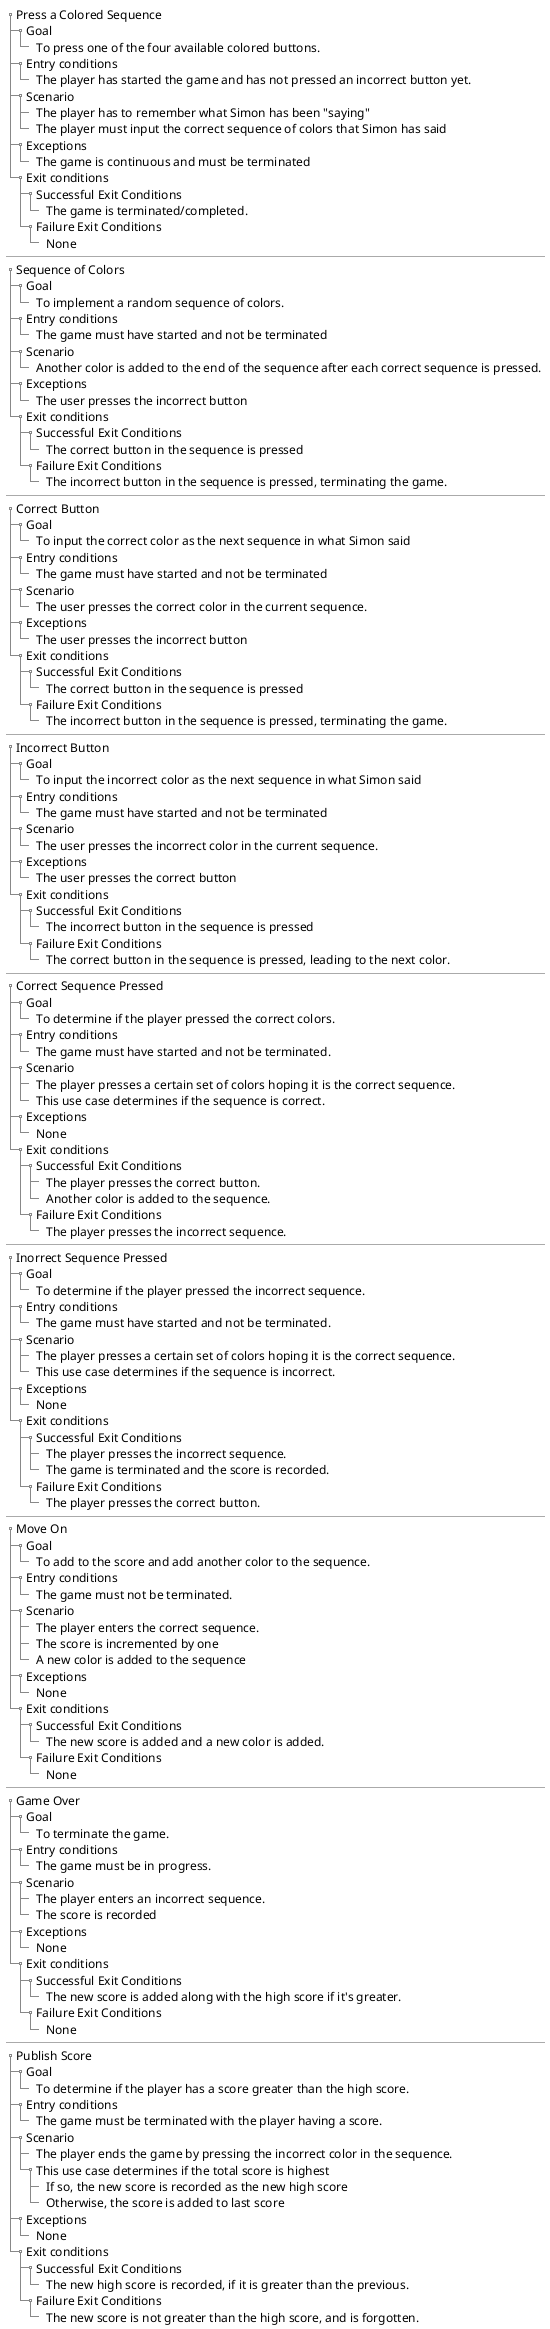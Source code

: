 @startsalt
{
{T
+ Press a Colored Sequence
++  Goal
+++ To press one of the four available colored buttons.
++ Entry conditions
+++ The player has started the game and has not pressed an incorrect button yet.
++ Scenario
+++ The player has to remember what Simon has been "saying"
+++ The player must input the correct sequence of colors that Simon has said
++ Exceptions
+++ The game is continuous and must be terminated
++ Exit conditions
+++ Successful Exit Conditions
++++ The game is terminated/completed.
+++ Failure Exit Conditions
++++ None
}
---
{T
+ Sequence of Colors
++  Goal
+++ To implement a random sequence of colors.
++ Entry conditions
+++ The game must have started and not be terminated
++ Scenario
+++ Another color is added to the end of the sequence after each correct sequence is pressed.
++ Exceptions
+++ The user presses the incorrect button
++ Exit conditions
+++ Successful Exit Conditions
++++ The correct button in the sequence is pressed
+++ Failure Exit Conditions
++++ The incorrect button in the sequence is pressed, terminating the game.
}
---
{T
+ Correct Button
++  Goal
+++ To input the correct color as the next sequence in what Simon said
++ Entry conditions
+++ The game must have started and not be terminated
++ Scenario
+++ The user presses the correct color in the current sequence.
++ Exceptions
+++ The user presses the incorrect button
++ Exit conditions
+++ Successful Exit Conditions
++++ The correct button in the sequence is pressed
+++ Failure Exit Conditions
++++ The incorrect button in the sequence is pressed, terminating the game.
}
---
{T
+ Incorrect Button
++  Goal
+++ To input the incorrect color as the next sequence in what Simon said
++ Entry conditions
+++ The game must have started and not be terminated
++ Scenario
+++ The user presses the incorrect color in the current sequence.
++ Exceptions
+++ The user presses the correct button
++ Exit conditions
+++ Successful Exit Conditions
++++ The incorrect button in the sequence is pressed
+++ Failure Exit Conditions
++++ The correct button in the sequence is pressed, leading to the next color.
}
---
{T
+ Correct Sequence Pressed
++  Goal
+++ To determine if the player pressed the correct colors.
++ Entry conditions
+++ The game must have started and not be terminated.
++ Scenario
+++ The player presses a certain set of colors hoping it is the correct sequence.
+++ This use case determines if the sequence is correct.
++ Exceptions
+++ None
++ Exit conditions
+++ Successful Exit Conditions
++++ The player presses the correct button.
++++ Another color is added to the sequence.
+++ Failure Exit Conditions
++++ The player presses the incorrect sequence.
}
---
{T
+ Inorrect Sequence Pressed
++  Goal
+++ To determine if the player pressed the incorrect sequence.
++ Entry conditions
+++ The game must have started and not be terminated.
++ Scenario
+++ The player presses a certain set of colors hoping it is the correct sequence.
+++ This use case determines if the sequence is incorrect.
++ Exceptions
+++ None
++ Exit conditions
+++ Successful Exit Conditions
++++ The player presses the incorrect sequence.
++++ The game is terminated and the score is recorded.
+++ Failure Exit Conditions
++++ The player presses the correct button.
}
---
{T
+ Move On
++  Goal
+++ To add to the score and add another color to the sequence.
++ Entry conditions
+++ The game must not be terminated.
++ Scenario
+++ The player enters the correct sequence.
+++ The score is incremented by one
+++ A new color is added to the sequence
++ Exceptions
+++ None
++ Exit conditions
+++ Successful Exit Conditions
++++ The new score is added and a new color is added.
+++ Failure Exit Conditions
++++ None
}
---
{T
+ Game Over
++  Goal
+++ To terminate the game.
++ Entry conditions
+++ The game must be in progress.
++ Scenario
+++ The player enters an incorrect sequence.
+++ The score is recorded
++ Exceptions
+++ None
++ Exit conditions
+++ Successful Exit Conditions
++++ The new score is added along with the high score if it's greater.
+++ Failure Exit Conditions
++++ None
}
---
{T
+ Publish Score
++  Goal
+++ To determine if the player has a score greater than the high score.
++ Entry conditions
+++ The game must be terminated with the player having a score.
++ Scenario
+++ The player ends the game by pressing the incorrect color in the sequence.
+++ This use case determines if the total score is highest
++++ If so, the new score is recorded as the new high score
++++ Otherwise, the score is added to last score
++ Exceptions
+++ None
++ Exit conditions
+++ Successful Exit Conditions
++++ The new high score is recorded, if it is greater than the previous.
+++ Failure Exit Conditions
++++ The new score is not greater than the high score, and is forgotten.
}

}
@endsalt